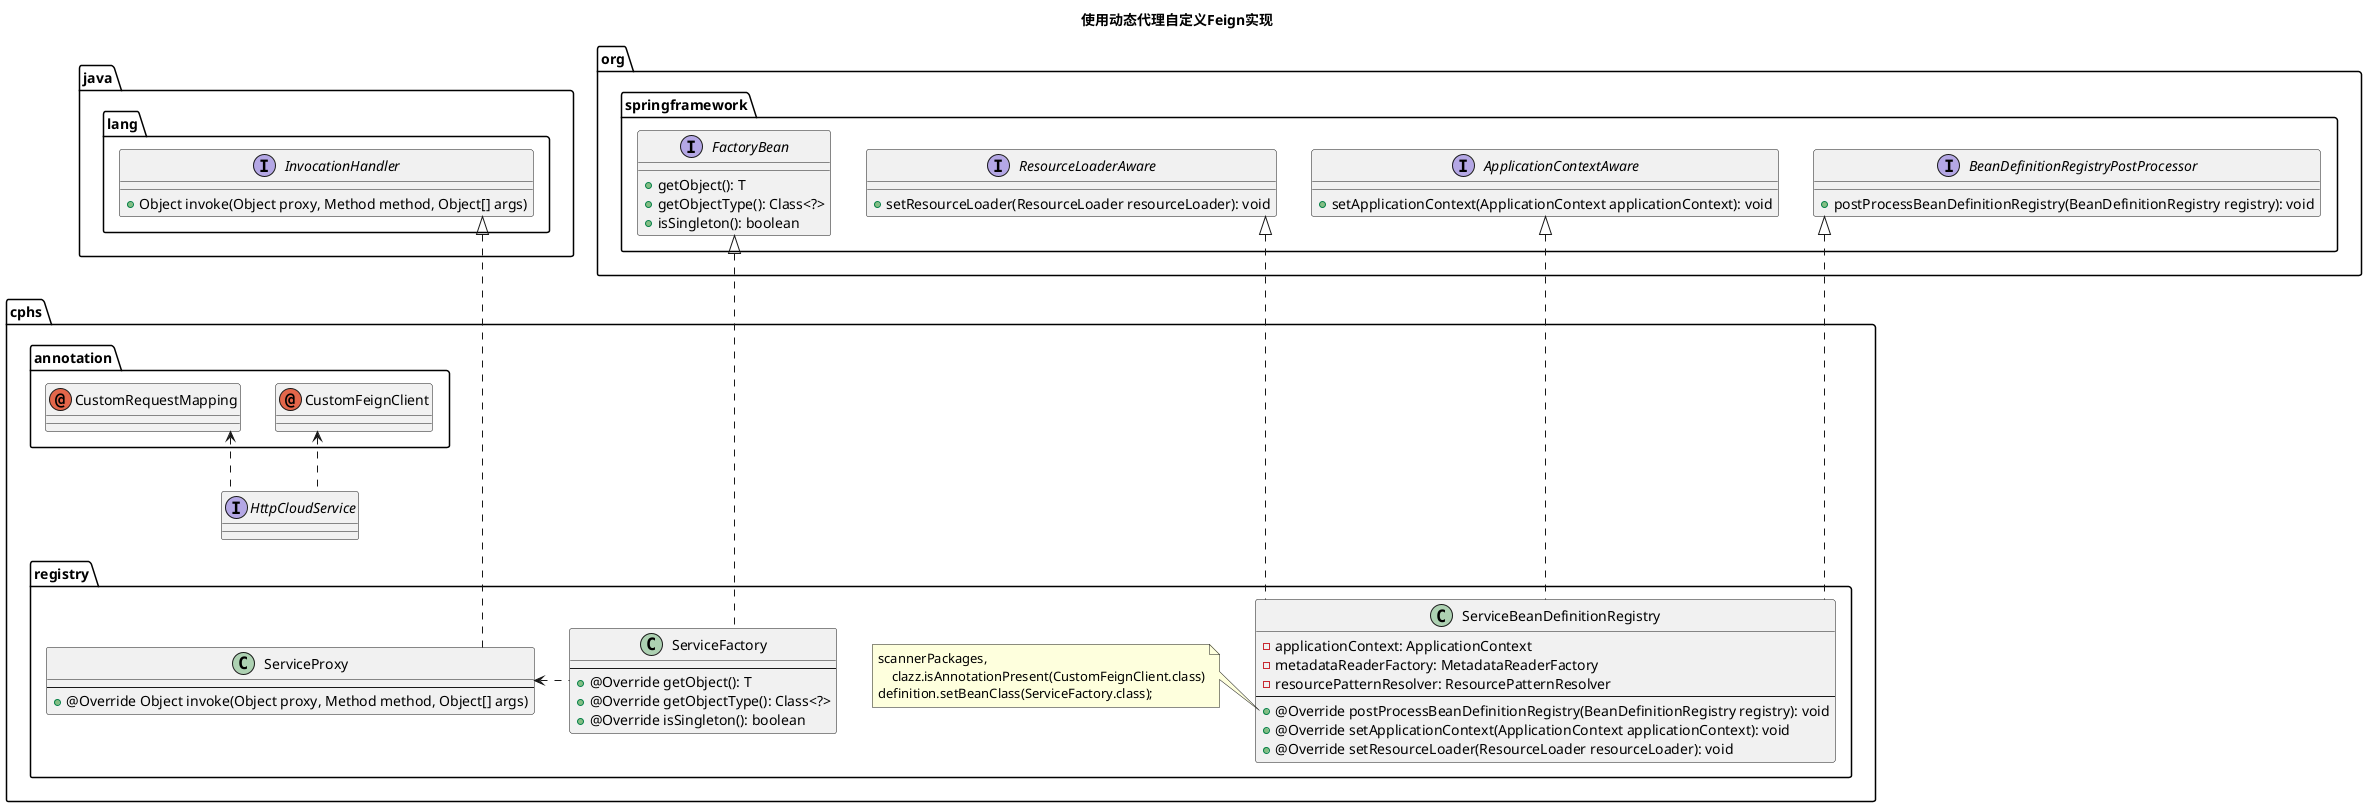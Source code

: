 @startuml
skinparam linetype ortho

title 使用动态代理自定义Feign实现

namespace java.lang {
    interface InvocationHandler {
        + Object invoke(Object proxy, Method method, Object[] args)
    }
}

namespace org.springframework {
    interface FactoryBean {
        + getObject(): T
        + getObjectType(): Class<?>
        + isSingleton(): boolean
    }

    interface ResourceLoaderAware {
        + setResourceLoader(ResourceLoader resourceLoader): void
    }

    interface ApplicationContextAware {
        + setApplicationContext(ApplicationContext applicationContext): void
    }

    interface BeanDefinitionRegistryPostProcessor {
        + postProcessBeanDefinitionRegistry(BeanDefinitionRegistry registry): void
    }
}

namespace cphs {
    interface HttpCloudService {
    }
}

namespace cphs.annotation {
    annotation CustomFeignClient
    annotation CustomRequestMapping

    CustomFeignClient <.. cphs.HttpCloudService
    CustomRequestMapping <.. cphs.HttpCloudService
}

namespace cphs.registry {

    class ServiceProxy {
        --
        + @Override Object invoke(Object proxy, Method method, Object[] args)
    }
'    note top of ServiceProxy
'        method.getAnnotation(
'            CustomRequestMapping.class)
'    end note

    class ServiceFactory {
        --
        + @Override getObject(): T
        + @Override getObjectType(): Class<?>
        + @Override isSingleton(): boolean
    }
'    note left of ServiceFactory::getObject
'        Proxy.newProxyInstance(
'            interfaceType.getClassLoader(),
'            new Class[]{interfaceType},
'            new ServiceProxy())
'    end note

    class ServiceBeanDefinitionRegistry {
        - applicationContext: ApplicationContext
        - metadataReaderFactory: MetadataReaderFactory
        - resourcePatternResolver: ResourcePatternResolver
        --
         + @Override postProcessBeanDefinitionRegistry(BeanDefinitionRegistry registry): void
         + @Override setApplicationContext(ApplicationContext applicationContext): void
         + @Override setResourceLoader(ResourceLoader resourceLoader): void
    }
    note left of ServiceBeanDefinitionRegistry::postProcessBeanDefinitionRegistry
        scannerPackages,
            clazz.isAnnotationPresent(CustomFeignClient.class)
        definition.setBeanClass(ServiceFactory.class);
    end note

    cphs.HttpCloudService --[hidden] ServiceProxy
    java.lang.InvocationHandler <|.... ServiceProxy

    ServiceProxy <. ServiceFactory

    org.springframework.FactoryBean <|.... ServiceFactory
    org.springframework.ResourceLoaderAware <|.. ServiceBeanDefinitionRegistry
    org.springframework.ApplicationContextAware <|.. ServiceBeanDefinitionRegistry
    org.springframework.BeanDefinitionRegistryPostProcessor <|.. ServiceBeanDefinitionRegistry
}

@enduml